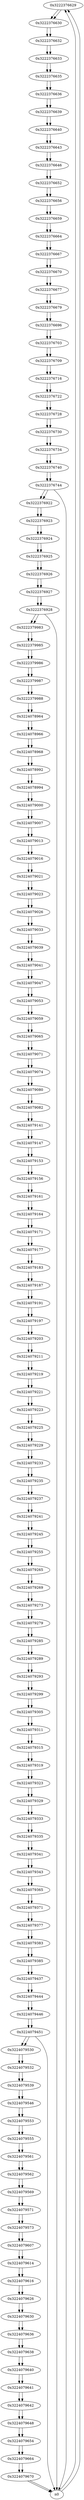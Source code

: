 digraph G{
/* nodes */
  n1 [label="0x3222376629"]
  n2 [label="0x3222376630"]
  n3 [label="0x3222376632"]
  n4 [label="0x3222376633"]
  n5 [label="0x3222376635"]
  n6 [label="0x3222376636"]
  n7 [label="0x3222376639"]
  n8 [label="0x3222376640"]
  n9 [label="0x3222376643"]
  n10 [label="0x3222376646"]
  n11 [label="0x3222376652"]
  n12 [label="0x3222376656"]
  n13 [label="0x3222376659"]
  n14 [label="0x3222376664"]
  n15 [label="0x3222376667"]
  n16 [label="0x3222376670"]
  n17 [label="0x3222376677"]
  n18 [label="0x3222376679"]
  n19 [label="0x3222376696"]
  n20 [label="0x3222376703"]
  n21 [label="0x3222376709"]
  n22 [label="0x3222376716"]
  n23 [label="0x3222376722"]
  n24 [label="0x3222376728"]
  n25 [label="0x3222376730"]
  n26 [label="0x3222376734"]
  n27 [label="0x3222376740"]
  n28 [label="0x3222376744"]
  n29 [label="0x3222376922"]
  n30 [label="0x3222376923"]
  n31 [label="0x3222376924"]
  n32 [label="0x3222376925"]
  n33 [label="0x3222376926"]
  n34 [label="0x3222376927"]
  n35 [label="0x3222376928"]
  n36 [label="0x3222379983"]
  n37 [label="0x3222379985"]
  n38 [label="0x3222379986"]
  n39 [label="0x3222379987"]
  n40 [label="0x3222379988"]
  n41 [label="0x3224078964"]
  n42 [label="0x3224078966"]
  n43 [label="0x3224078968"]
  n44 [label="0x3224078992"]
  n45 [label="0x3224078994"]
  n46 [label="0x3224079000"]
  n47 [label="0x3224079007"]
  n48 [label="0x3224079013"]
  n49 [label="0x3224079016"]
  n50 [label="0x3224079021"]
  n51 [label="0x3224079023"]
  n52 [label="0x3224079026"]
  n53 [label="0x3224079033"]
  n54 [label="0x3224079039"]
  n55 [label="0x3224079041"]
  n56 [label="0x3224079047"]
  n57 [label="0x3224079053"]
  n58 [label="0x3224079059"]
  n59 [label="0x3224079065"]
  n60 [label="0x3224079071"]
  n61 [label="0x3224079074"]
  n62 [label="0x3224079080"]
  n63 [label="0x3224079082"]
  n64 [label="0x3224079141"]
  n65 [label="0x3224079147"]
  n66 [label="0x3224079153"]
  n67 [label="0x3224079156"]
  n68 [label="0x3224079161"]
  n69 [label="0x3224079164"]
  n70 [label="0x3224079171"]
  n71 [label="0x3224079177"]
  n72 [label="0x3224079183"]
  n73 [label="0x3224079187"]
  n74 [label="0x3224079191"]
  n75 [label="0x3224079197"]
  n76 [label="0x3224079203"]
  n77 [label="0x3224079211"]
  n78 [label="0x3224079219"]
  n79 [label="0x3224079221"]
  n80 [label="0x3224079223"]
  n81 [label="0x3224079225"]
  n82 [label="0x3224079229"]
  n83 [label="0x3224079233"]
  n84 [label="0x3224079235"]
  n85 [label="0x3224079237"]
  n86 [label="0x3224079241"]
  n87 [label="0x3224079245"]
  n88 [label="0x3224079255"]
  n89 [label="0x3224079265"]
  n90 [label="0x3224079269"]
  n91 [label="0x3224079273"]
  n92 [label="0x3224079279"]
  n93 [label="0x3224079285"]
  n94 [label="0x3224079289"]
  n95 [label="0x3224079293"]
  n96 [label="0x3224079299"]
  n97 [label="0x3224079305"]
  n98 [label="0x3224079311"]
  n99 [label="0x3224079315"]
  n100 [label="0x3224079319"]
  n101 [label="0x3224079323"]
  n102 [label="0x3224079329"]
  n103 [label="0x3224079333"]
  n104 [label="0x3224079335"]
  n105 [label="0x3224079341"]
  n106 [label="0x3224079343"]
  n107 [label="0x3224079365"]
  n108 [label="0x3224079371"]
  n109 [label="0x3224079377"]
  n110 [label="0x3224079383"]
  n111 [label="0x3224079385"]
  n112 [label="0x3224079437"]
  n113 [label="0x3224079444"]
  n114 [label="0x3224079446"]
  n115 [label="0x3224079451"]
  n116 [label="0x3224079530"]
  n117 [label="0x3224079532"]
  n118 [label="0x3224079539"]
  n119 [label="0x3224079546"]
  n120 [label="0x3224079553"]
  n121 [label="0x3224079555"]
  n122 [label="0x3224079561"]
  n123 [label="0x3224079562"]
  n124 [label="0x3224079569"]
  n125 [label="0x3224079571"]
  n126 [label="0x3224079573"]
  n127 [label="0x3224079607"]
  n128 [label="0x3224079614"]
  n129 [label="0x3224079616"]
  n130 [label="0x3224079626"]
  n131 [label="0x3224079630"]
  n132 [label="0x3224079636"]
  n133 [label="0x3224079638"]
  n134 [label="0x3224079640"]
  n135 [label="0x3224079641"]
  n136 [label="0x3224079642"]
  n137 [label="0x3224079648"]
  n138 [label="0x3224079654"]
  n139 [label="0x3224079664"]
  n140 [label="0x3224079670"]
/* edges */
n1 -> n2;
n0 -> n1;
n0 -> n1;
n2 -> n3;
n1 -> n2;
n3 -> n4;
n2 -> n3;
n4 -> n5;
n3 -> n4;
n5 -> n6;
n4 -> n5;
n6 -> n7;
n5 -> n6;
n7 -> n8;
n6 -> n7;
n8 -> n9;
n7 -> n8;
n9 -> n10;
n8 -> n9;
n10 -> n11;
n9 -> n10;
n11 -> n12;
n10 -> n11;
n12 -> n13;
n11 -> n12;
n13 -> n14;
n12 -> n13;
n14 -> n15;
n13 -> n14;
n15 -> n16;
n14 -> n15;
n16 -> n17;
n15 -> n16;
n17 -> n18;
n16 -> n17;
n18 -> n19;
n17 -> n18;
n19 -> n20;
n18 -> n19;
n20 -> n21;
n19 -> n20;
n21 -> n22;
n20 -> n21;
n22 -> n23;
n21 -> n22;
n23 -> n24;
n22 -> n23;
n24 -> n25;
n23 -> n24;
n25 -> n26;
n24 -> n25;
n26 -> n27;
n25 -> n26;
n27 -> n28;
n26 -> n27;
n28 -> n29;
n28 -> n0;
n27 -> n28;
n29 -> n30;
n28 -> n29;
n30 -> n31;
n29 -> n30;
n31 -> n32;
n30 -> n31;
n32 -> n33;
n31 -> n32;
n33 -> n34;
n32 -> n33;
n34 -> n35;
n33 -> n34;
n35 -> n36;
n35 -> n0;
n34 -> n35;
n36 -> n37;
n35 -> n36;
n37 -> n38;
n36 -> n37;
n38 -> n39;
n37 -> n38;
n39 -> n40;
n38 -> n39;
n40 -> n41;
n39 -> n40;
n41 -> n42;
n40 -> n41;
n42 -> n43;
n41 -> n42;
n43 -> n44;
n42 -> n43;
n44 -> n45;
n43 -> n44;
n45 -> n46;
n44 -> n45;
n46 -> n47;
n45 -> n46;
n47 -> n48;
n46 -> n47;
n48 -> n49;
n47 -> n48;
n49 -> n50;
n48 -> n49;
n50 -> n51;
n49 -> n50;
n51 -> n52;
n50 -> n51;
n52 -> n53;
n51 -> n52;
n53 -> n54;
n52 -> n53;
n54 -> n55;
n53 -> n54;
n55 -> n56;
n54 -> n55;
n56 -> n57;
n55 -> n56;
n57 -> n58;
n56 -> n57;
n58 -> n59;
n57 -> n58;
n59 -> n60;
n58 -> n59;
n60 -> n61;
n59 -> n60;
n61 -> n62;
n60 -> n61;
n62 -> n63;
n61 -> n62;
n63 -> n64;
n62 -> n63;
n64 -> n65;
n63 -> n64;
n65 -> n66;
n64 -> n65;
n66 -> n67;
n65 -> n66;
n67 -> n68;
n66 -> n67;
n68 -> n69;
n67 -> n68;
n69 -> n70;
n68 -> n69;
n70 -> n71;
n69 -> n70;
n71 -> n72;
n70 -> n71;
n72 -> n73;
n71 -> n72;
n73 -> n74;
n72 -> n73;
n74 -> n75;
n73 -> n74;
n75 -> n76;
n74 -> n75;
n76 -> n77;
n75 -> n76;
n77 -> n78;
n76 -> n77;
n78 -> n79;
n77 -> n78;
n79 -> n80;
n78 -> n79;
n80 -> n81;
n79 -> n80;
n81 -> n82;
n80 -> n81;
n82 -> n83;
n81 -> n82;
n83 -> n84;
n82 -> n83;
n84 -> n85;
n83 -> n84;
n85 -> n86;
n84 -> n85;
n86 -> n87;
n85 -> n86;
n87 -> n88;
n86 -> n87;
n88 -> n89;
n87 -> n88;
n89 -> n90;
n88 -> n89;
n90 -> n91;
n89 -> n90;
n91 -> n92;
n90 -> n91;
n92 -> n93;
n91 -> n92;
n93 -> n94;
n92 -> n93;
n94 -> n95;
n93 -> n94;
n95 -> n96;
n94 -> n95;
n96 -> n97;
n95 -> n96;
n97 -> n98;
n96 -> n97;
n98 -> n99;
n97 -> n98;
n99 -> n100;
n98 -> n99;
n100 -> n101;
n99 -> n100;
n101 -> n102;
n100 -> n101;
n102 -> n103;
n101 -> n102;
n103 -> n104;
n102 -> n103;
n104 -> n105;
n103 -> n104;
n105 -> n106;
n104 -> n105;
n106 -> n107;
n105 -> n106;
n107 -> n108;
n106 -> n107;
n108 -> n109;
n107 -> n108;
n109 -> n110;
n108 -> n109;
n110 -> n111;
n109 -> n110;
n111 -> n112;
n110 -> n111;
n112 -> n113;
n111 -> n112;
n113 -> n114;
n112 -> n113;
n114 -> n115;
n113 -> n114;
n115 -> n116;
n115 -> n0;
n114 -> n115;
n116 -> n117;
n115 -> n116;
n117 -> n118;
n116 -> n117;
n118 -> n119;
n117 -> n118;
n119 -> n120;
n118 -> n119;
n120 -> n121;
n119 -> n120;
n121 -> n122;
n120 -> n121;
n122 -> n123;
n121 -> n122;
n123 -> n124;
n122 -> n123;
n124 -> n125;
n123 -> n124;
n125 -> n126;
n124 -> n125;
n126 -> n127;
n125 -> n126;
n127 -> n128;
n126 -> n127;
n128 -> n129;
n127 -> n128;
n129 -> n130;
n128 -> n129;
n130 -> n131;
n129 -> n130;
n131 -> n132;
n130 -> n131;
n132 -> n133;
n131 -> n132;
n133 -> n134;
n132 -> n133;
n134 -> n135;
n133 -> n134;
n135 -> n136;
n134 -> n135;
n136 -> n137;
n135 -> n136;
n137 -> n138;
n136 -> n137;
n138 -> n139;
n137 -> n138;
n139 -> n140;
n138 -> n139;
n140 -> n0;
n140 -> n0;
n139 -> n140;
}
